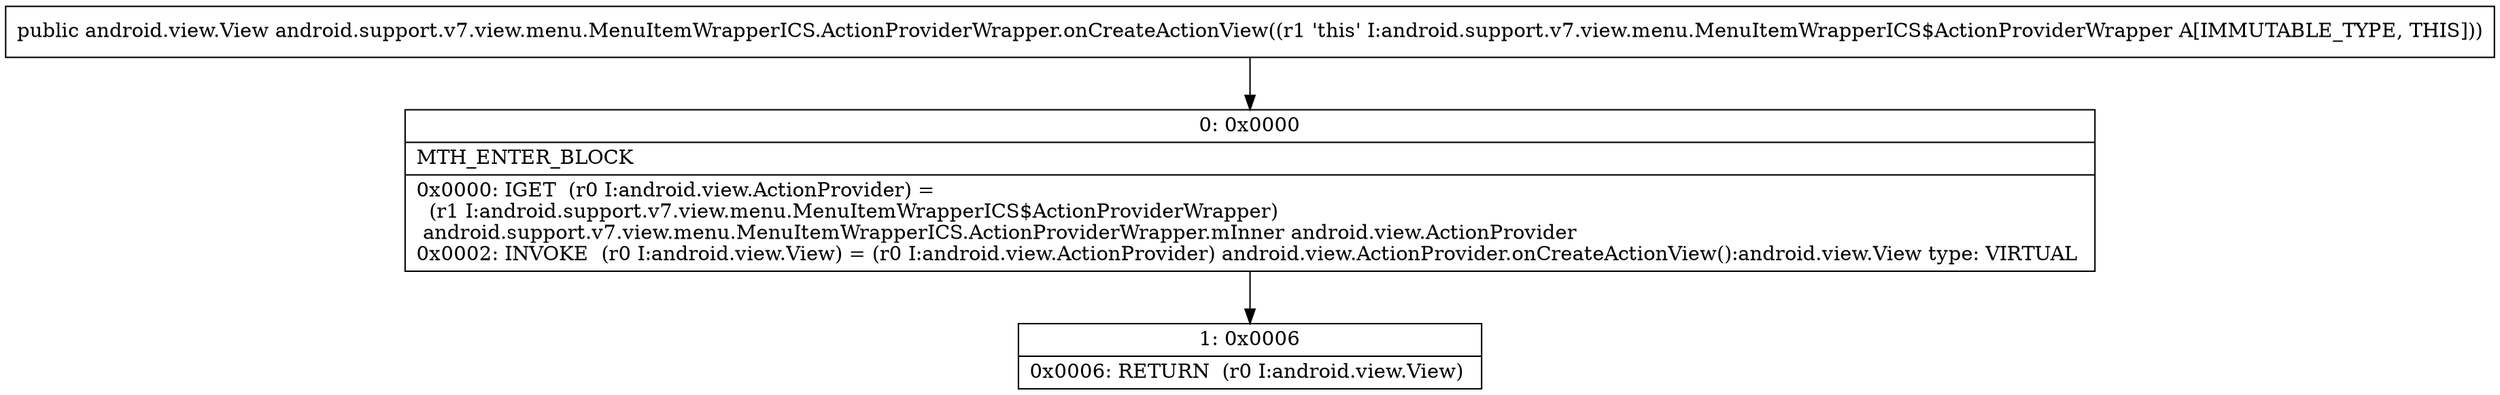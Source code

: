 digraph "CFG forandroid.support.v7.view.menu.MenuItemWrapperICS.ActionProviderWrapper.onCreateActionView()Landroid\/view\/View;" {
Node_0 [shape=record,label="{0\:\ 0x0000|MTH_ENTER_BLOCK\l|0x0000: IGET  (r0 I:android.view.ActionProvider) = \l  (r1 I:android.support.v7.view.menu.MenuItemWrapperICS$ActionProviderWrapper)\l android.support.v7.view.menu.MenuItemWrapperICS.ActionProviderWrapper.mInner android.view.ActionProvider \l0x0002: INVOKE  (r0 I:android.view.View) = (r0 I:android.view.ActionProvider) android.view.ActionProvider.onCreateActionView():android.view.View type: VIRTUAL \l}"];
Node_1 [shape=record,label="{1\:\ 0x0006|0x0006: RETURN  (r0 I:android.view.View) \l}"];
MethodNode[shape=record,label="{public android.view.View android.support.v7.view.menu.MenuItemWrapperICS.ActionProviderWrapper.onCreateActionView((r1 'this' I:android.support.v7.view.menu.MenuItemWrapperICS$ActionProviderWrapper A[IMMUTABLE_TYPE, THIS])) }"];
MethodNode -> Node_0;
Node_0 -> Node_1;
}

